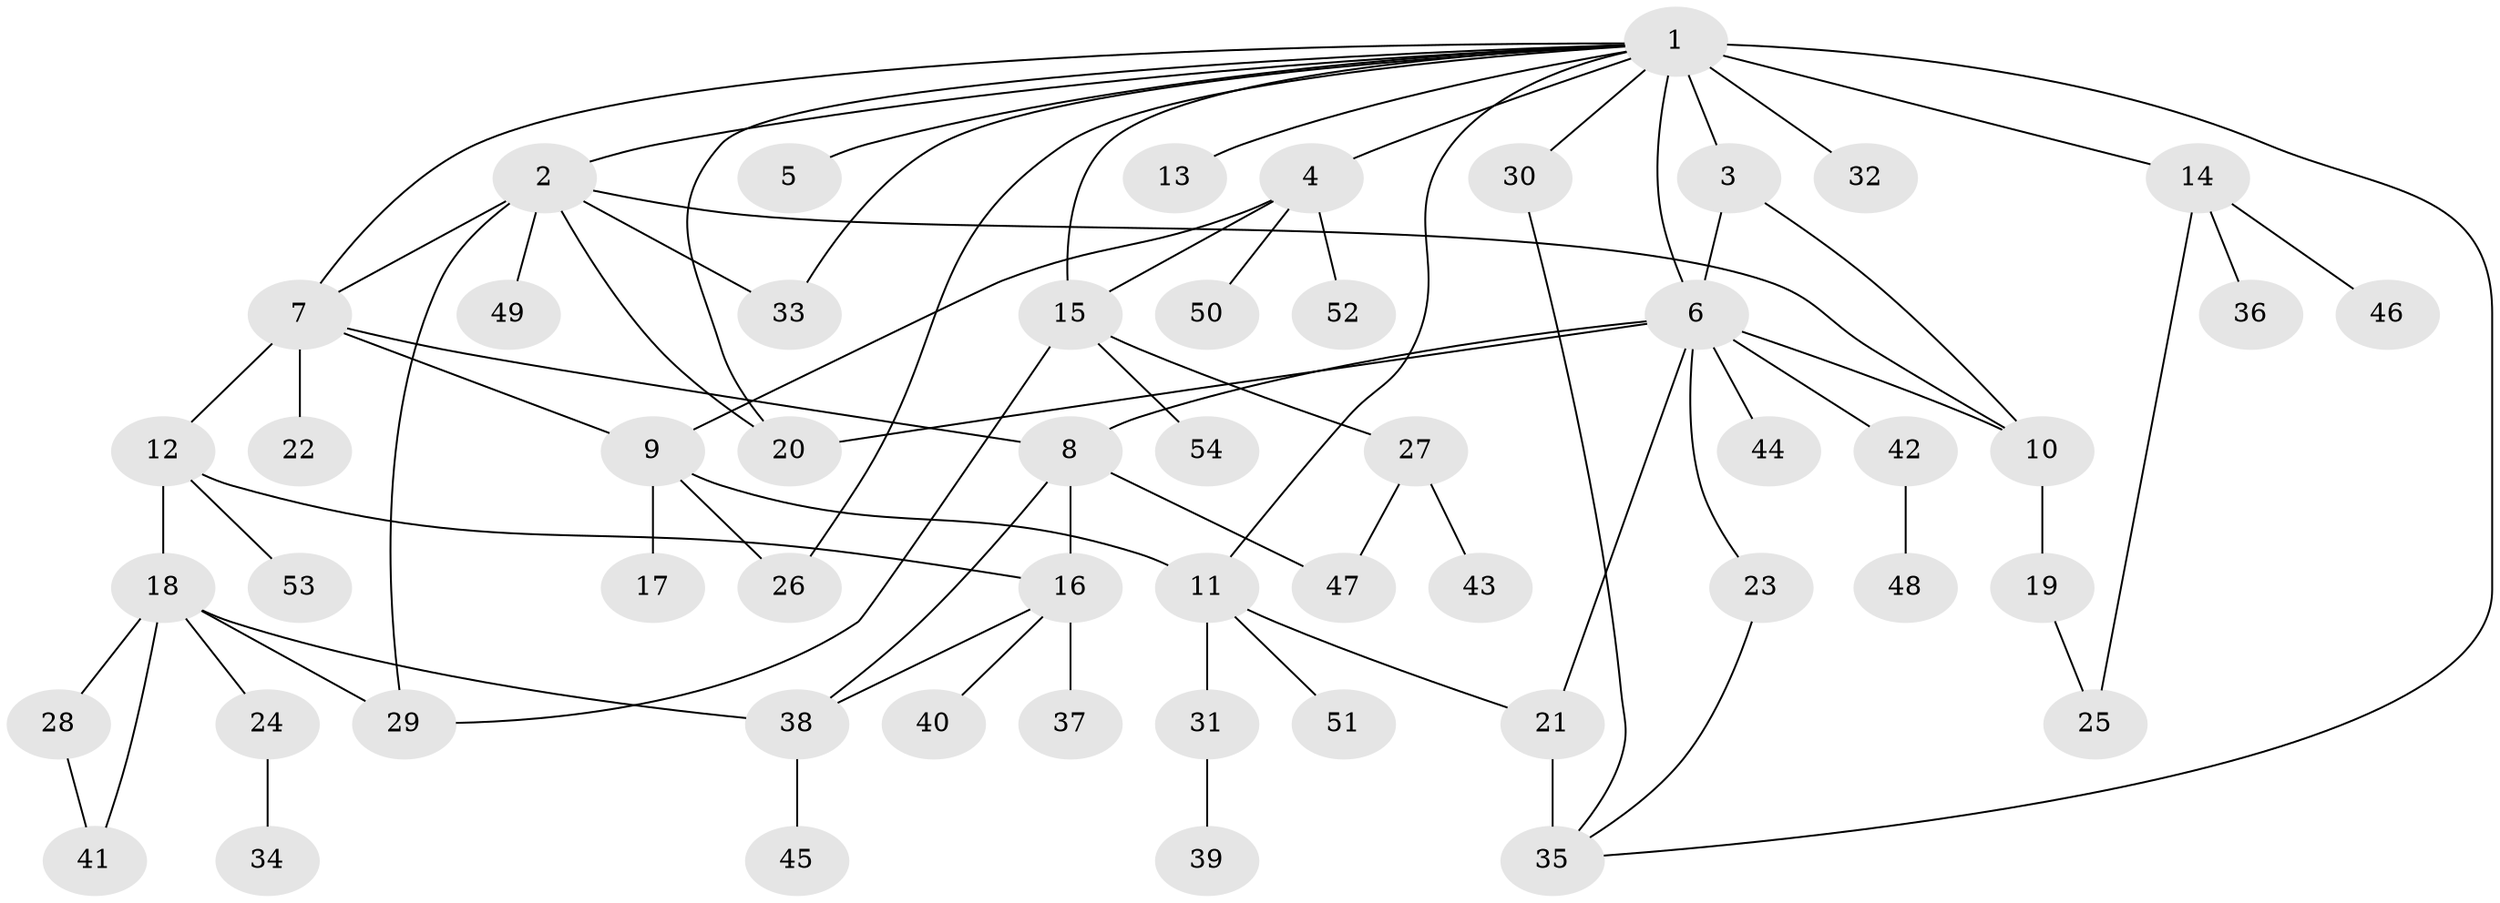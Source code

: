 // original degree distribution, {26: 0.009345794392523364, 8: 0.018691588785046728, 1: 0.5327102803738317, 6: 0.037383177570093455, 2: 0.21495327102803738, 11: 0.009345794392523364, 7: 0.037383177570093455, 3: 0.08411214953271028, 5: 0.028037383177570093, 4: 0.028037383177570093}
// Generated by graph-tools (version 1.1) at 2025/35/03/09/25 02:35:22]
// undirected, 54 vertices, 77 edges
graph export_dot {
graph [start="1"]
  node [color=gray90,style=filled];
  1;
  2;
  3;
  4;
  5;
  6;
  7;
  8;
  9;
  10;
  11;
  12;
  13;
  14;
  15;
  16;
  17;
  18;
  19;
  20;
  21;
  22;
  23;
  24;
  25;
  26;
  27;
  28;
  29;
  30;
  31;
  32;
  33;
  34;
  35;
  36;
  37;
  38;
  39;
  40;
  41;
  42;
  43;
  44;
  45;
  46;
  47;
  48;
  49;
  50;
  51;
  52;
  53;
  54;
  1 -- 2 [weight=1.0];
  1 -- 3 [weight=9.0];
  1 -- 4 [weight=1.0];
  1 -- 5 [weight=1.0];
  1 -- 6 [weight=1.0];
  1 -- 7 [weight=1.0];
  1 -- 11 [weight=1.0];
  1 -- 13 [weight=1.0];
  1 -- 14 [weight=1.0];
  1 -- 15 [weight=1.0];
  1 -- 20 [weight=1.0];
  1 -- 26 [weight=1.0];
  1 -- 30 [weight=1.0];
  1 -- 32 [weight=1.0];
  1 -- 33 [weight=1.0];
  1 -- 35 [weight=1.0];
  2 -- 7 [weight=1.0];
  2 -- 10 [weight=1.0];
  2 -- 20 [weight=1.0];
  2 -- 29 [weight=2.0];
  2 -- 33 [weight=1.0];
  2 -- 49 [weight=1.0];
  3 -- 6 [weight=1.0];
  3 -- 10 [weight=1.0];
  4 -- 9 [weight=1.0];
  4 -- 15 [weight=1.0];
  4 -- 50 [weight=1.0];
  4 -- 52 [weight=1.0];
  6 -- 8 [weight=1.0];
  6 -- 10 [weight=1.0];
  6 -- 20 [weight=1.0];
  6 -- 21 [weight=1.0];
  6 -- 23 [weight=1.0];
  6 -- 42 [weight=1.0];
  6 -- 44 [weight=2.0];
  7 -- 8 [weight=1.0];
  7 -- 9 [weight=1.0];
  7 -- 12 [weight=1.0];
  7 -- 22 [weight=1.0];
  8 -- 16 [weight=1.0];
  8 -- 38 [weight=1.0];
  8 -- 47 [weight=2.0];
  9 -- 11 [weight=1.0];
  9 -- 17 [weight=2.0];
  9 -- 26 [weight=1.0];
  10 -- 19 [weight=4.0];
  11 -- 21 [weight=1.0];
  11 -- 31 [weight=1.0];
  11 -- 51 [weight=1.0];
  12 -- 16 [weight=1.0];
  12 -- 18 [weight=1.0];
  12 -- 53 [weight=1.0];
  14 -- 25 [weight=1.0];
  14 -- 36 [weight=1.0];
  14 -- 46 [weight=1.0];
  15 -- 27 [weight=1.0];
  15 -- 29 [weight=1.0];
  15 -- 54 [weight=1.0];
  16 -- 37 [weight=1.0];
  16 -- 38 [weight=1.0];
  16 -- 40 [weight=1.0];
  18 -- 24 [weight=1.0];
  18 -- 28 [weight=1.0];
  18 -- 29 [weight=1.0];
  18 -- 38 [weight=1.0];
  18 -- 41 [weight=1.0];
  19 -- 25 [weight=1.0];
  21 -- 35 [weight=4.0];
  23 -- 35 [weight=1.0];
  24 -- 34 [weight=1.0];
  27 -- 43 [weight=1.0];
  27 -- 47 [weight=1.0];
  28 -- 41 [weight=1.0];
  30 -- 35 [weight=1.0];
  31 -- 39 [weight=1.0];
  38 -- 45 [weight=1.0];
  42 -- 48 [weight=1.0];
}
